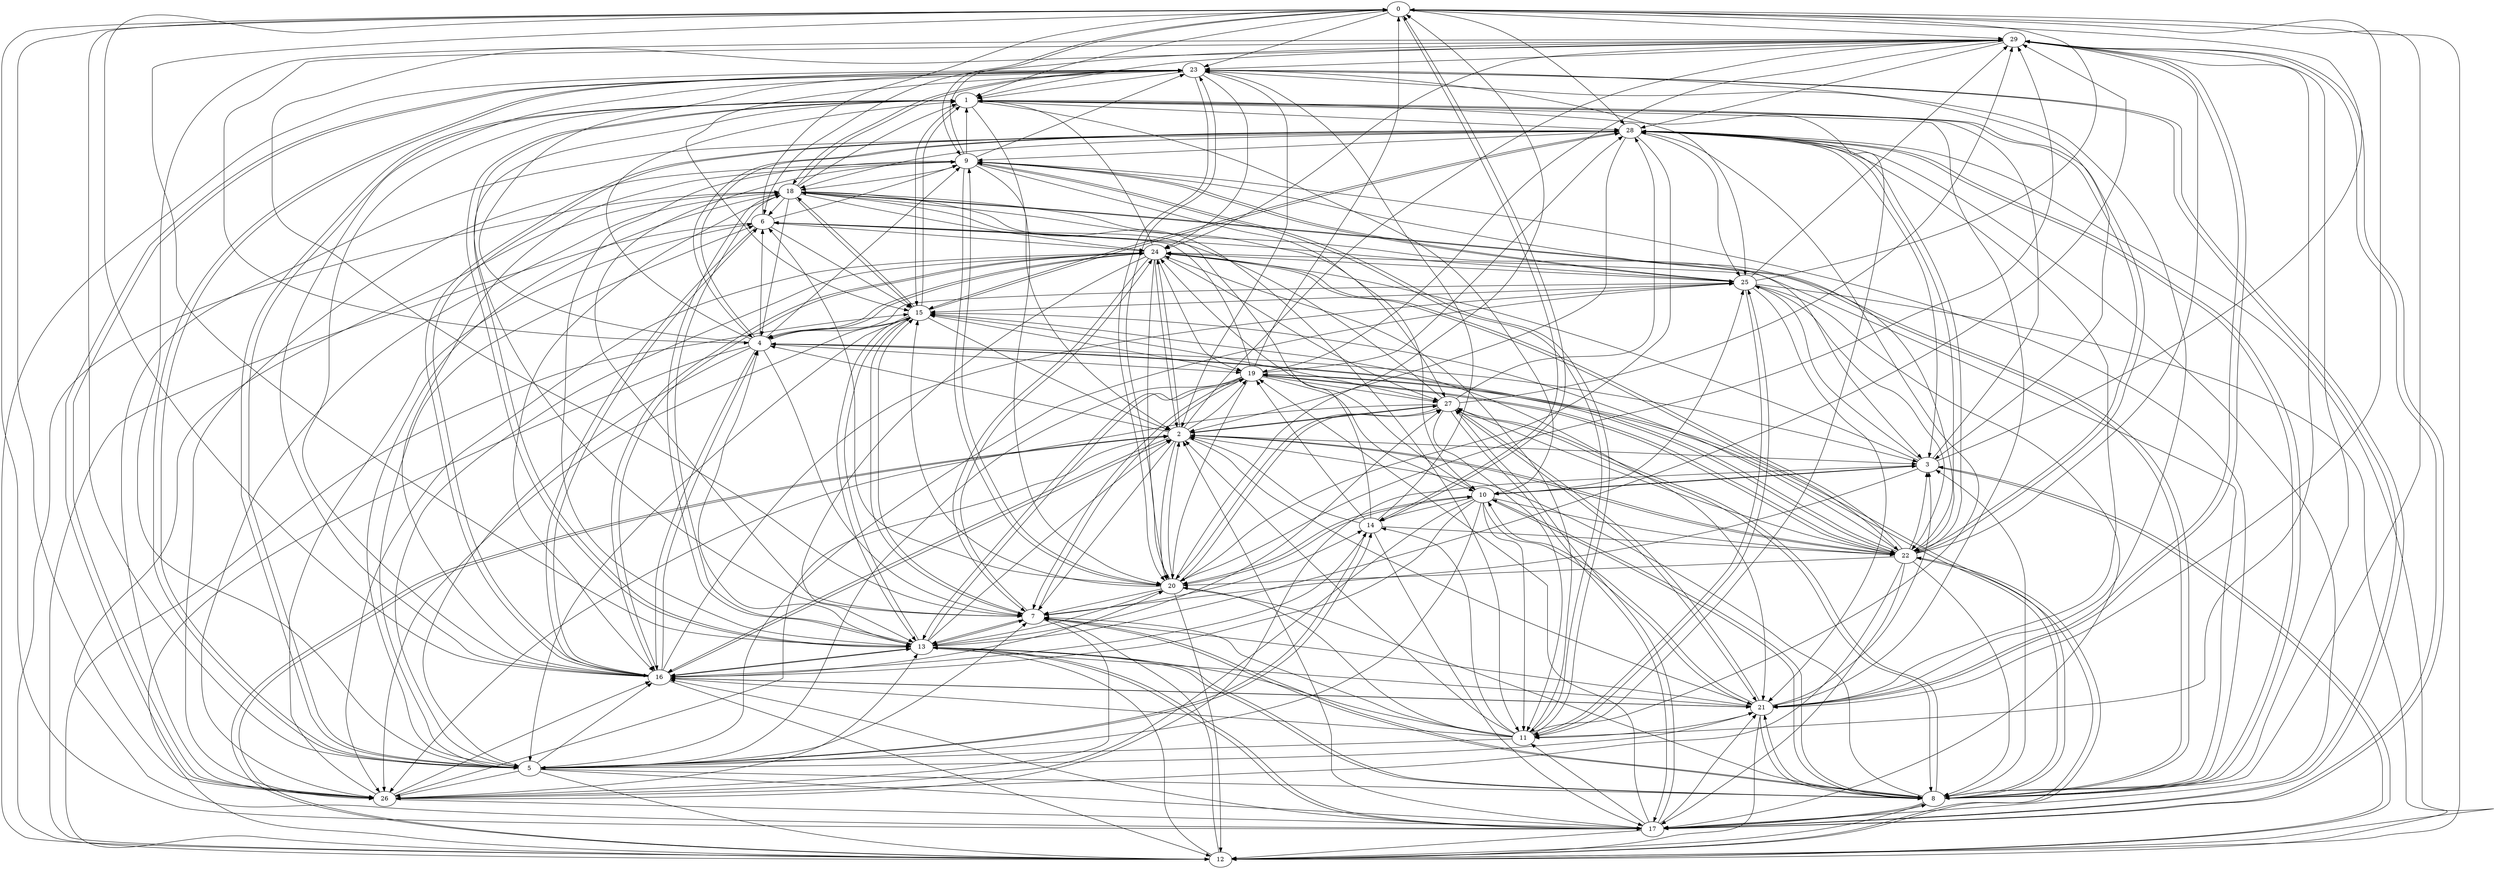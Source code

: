 digraph {0 -> 29;
0 -> 23;
0 -> 28;
0 -> 1;
0 -> 14;
0 -> 9;
0 -> 17;
0 -> 26;
0 -> 5;
0 -> 12;
0 -> 8;
0 -> 13;
0 -> 21;
1 -> 20;
1 -> 11;
1 -> 7;
1 -> 22;
1 -> 5;
1 -> 15;
1 -> 13;
1 -> 10;
1 -> 28;
2 -> 4;
2 -> 7;
2 -> 21;
2 -> 16;
2 -> 24;
2 -> 3;
2 -> 20;
2 -> 27;
2 -> 19;
2 -> 12;
2 -> 22;
2 -> 29;
3 -> 1;
3 -> 25;
3 -> 12;
3 -> 7;
3 -> 10;
3 -> 0;
3 -> 26;
3 -> 24;
4 -> 23;
4 -> 3;
4 -> 6;
4 -> 12;
4 -> 1;
4 -> 25;
4 -> 28;
4 -> 22;
4 -> 7;
4 -> 5;
4 -> 24;
4 -> 16;
4 -> 9;
4 -> 19;
5 -> 21;
5 -> 14;
5 -> 8;
5 -> 26;
5 -> 24;
5 -> 23;
5 -> 1;
5 -> 16;
5 -> 18;
5 -> 29;
5 -> 25;
5 -> 7;
5 -> 17;
5 -> 12;
5 -> 6;
6 -> 15;
6 -> 16;
6 -> 9;
6 -> 12;
6 -> 0;
6 -> 24;
7 -> 19;
7 -> 13;
7 -> 24;
7 -> 8;
7 -> 15;
7 -> 26;
7 -> 29;
7 -> 14;
7 -> 9;
8 -> 27;
8 -> 12;
8 -> 3;
8 -> 18;
8 -> 19;
8 -> 28;
8 -> 2;
8 -> 29;
8 -> 24;
8 -> 21;
8 -> 7;
8 -> 13;
8 -> 10;
8 -> 17;
8 -> 9;
9 -> 0;
9 -> 1;
9 -> 10;
9 -> 2;
9 -> 13;
9 -> 11;
9 -> 18;
9 -> 20;
9 -> 25;
9 -> 23;
9 -> 26;
10 -> 14;
10 -> 20;
10 -> 16;
10 -> 8;
10 -> 3;
10 -> 5;
10 -> 24;
10 -> 22;
10 -> 11;
10 -> 26;
10 -> 21;
10 -> 25;
11 -> 13;
11 -> 25;
11 -> 5;
11 -> 7;
11 -> 24;
11 -> 2;
11 -> 20;
11 -> 28;
11 -> 14;
11 -> 16;
11 -> 9;
12 -> 22;
12 -> 3;
12 -> 2;
12 -> 15;
12 -> 13;
12 -> 23;
12 -> 7;
12 -> 18;
13 -> 4;
13 -> 27;
13 -> 7;
13 -> 1;
13 -> 16;
13 -> 21;
13 -> 15;
13 -> 29;
13 -> 19;
13 -> 8;
13 -> 17;
13 -> 18;
13 -> 2;
14 -> 19;
14 -> 23;
14 -> 17;
14 -> 5;
14 -> 22;
14 -> 18;
14 -> 0;
14 -> 2;
15 -> 4;
15 -> 18;
15 -> 21;
15 -> 7;
15 -> 26;
15 -> 2;
15 -> 1;
15 -> 13;
15 -> 5;
15 -> 28;
16 -> 21;
16 -> 9;
16 -> 25;
16 -> 23;
16 -> 4;
16 -> 14;
16 -> 6;
16 -> 1;
16 -> 12;
16 -> 0;
16 -> 20;
16 -> 28;
16 -> 2;
16 -> 13;
16 -> 24;
17 -> 13;
17 -> 11;
17 -> 19;
17 -> 29;
17 -> 23;
17 -> 2;
17 -> 12;
17 -> 27;
17 -> 28;
17 -> 8;
17 -> 16;
17 -> 21;
18 -> 26;
18 -> 11;
18 -> 8;
18 -> 13;
18 -> 6;
18 -> 27;
18 -> 17;
18 -> 1;
18 -> 4;
18 -> 15;
18 -> 24;
18 -> 23;
18 -> 16;
18 -> 3;
19 -> 20;
19 -> 0;
19 -> 7;
19 -> 22;
19 -> 5;
19 -> 10;
19 -> 8;
19 -> 15;
19 -> 27;
19 -> 6;
19 -> 28;
19 -> 13;
20 -> 9;
20 -> 0;
20 -> 10;
20 -> 2;
20 -> 15;
20 -> 8;
20 -> 7;
20 -> 6;
20 -> 13;
20 -> 23;
20 -> 27;
20 -> 12;
20 -> 29;
21 -> 28;
21 -> 10;
21 -> 12;
21 -> 8;
21 -> 27;
21 -> 11;
21 -> 1;
21 -> 29;
21 -> 3;
21 -> 16;
21 -> 7;
22 -> 2;
22 -> 9;
22 -> 24;
22 -> 15;
22 -> 26;
22 -> 8;
22 -> 29;
22 -> 4;
22 -> 17;
22 -> 28;
22 -> 20;
22 -> 1;
22 -> 12;
22 -> 3;
22 -> 19;
23 -> 18;
23 -> 1;
23 -> 26;
23 -> 3;
23 -> 17;
23 -> 20;
23 -> 15;
23 -> 21;
23 -> 25;
23 -> 5;
23 -> 24;
23 -> 2;
24 -> 16;
24 -> 20;
24 -> 2;
24 -> 26;
24 -> 4;
24 -> 22;
24 -> 13;
24 -> 1;
24 -> 27;
24 -> 19;
24 -> 25;
24 -> 7;
25 -> 6;
25 -> 22;
25 -> 11;
25 -> 21;
25 -> 12;
25 -> 0;
25 -> 29;
25 -> 15;
25 -> 17;
25 -> 9;
26 -> 6;
26 -> 23;
26 -> 16;
26 -> 13;
26 -> 2;
26 -> 28;
26 -> 17;
27 -> 17;
27 -> 6;
27 -> 15;
27 -> 26;
27 -> 28;
27 -> 29;
27 -> 2;
27 -> 20;
27 -> 22;
27 -> 8;
27 -> 11;
27 -> 21;
28 -> 2;
28 -> 16;
28 -> 9;
28 -> 18;
28 -> 4;
28 -> 25;
28 -> 15;
28 -> 22;
28 -> 20;
28 -> 3;
28 -> 8;
28 -> 12;
29 -> 23;
29 -> 21;
29 -> 11;
29 -> 28;
29 -> 19;
29 -> 1;
29 -> 4;
29 -> 6;
29 -> 24;
29 -> 17;
}